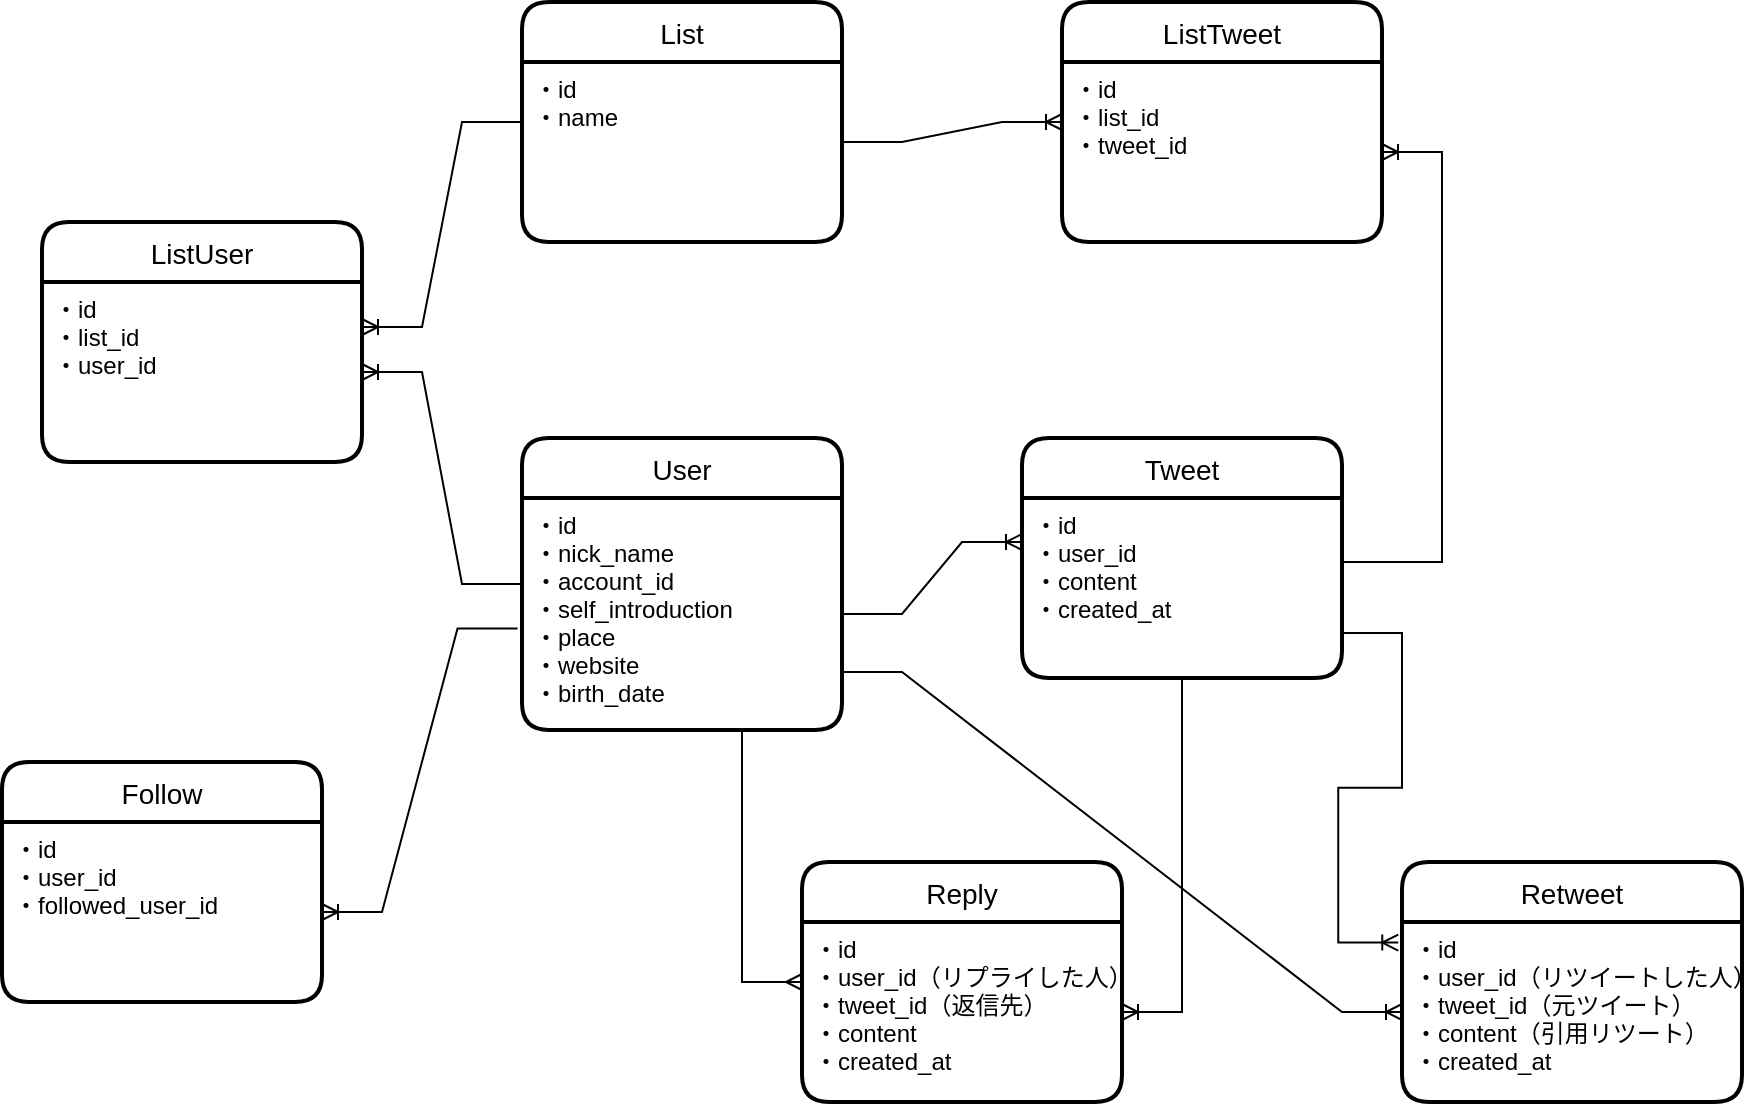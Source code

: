 <mxfile version="20.5.3" type="device"><diagram id="H-fnc7i7k_r5RCSgLp2q" name="ページ1"><mxGraphModel dx="1013" dy="745" grid="1" gridSize="10" guides="1" tooltips="1" connect="1" arrows="1" fold="1" page="1" pageScale="1" pageWidth="1169" pageHeight="827" math="0" shadow="0"><root><mxCell id="0"/><mxCell id="1" parent="0"/><mxCell id="am-jCshpd50ioWjHZ8hL-1" value="User" style="swimlane;childLayout=stackLayout;horizontal=1;startSize=30;horizontalStack=0;rounded=1;fontSize=14;fontStyle=0;strokeWidth=2;resizeParent=0;resizeLast=1;shadow=0;dashed=0;align=center;" vertex="1" parent="1"><mxGeometry x="390" y="328" width="160" height="146" as="geometry"/></mxCell><mxCell id="am-jCshpd50ioWjHZ8hL-2" value="・id&#10;・nick_name&#10;・account_id&#10;・self_introduction&#10;・place&#10;・website&#10;・birth_date" style="align=left;strokeColor=none;fillColor=none;spacingLeft=4;fontSize=12;verticalAlign=top;resizable=0;rotatable=0;part=1;" vertex="1" parent="am-jCshpd50ioWjHZ8hL-1"><mxGeometry y="30" width="160" height="116" as="geometry"/></mxCell><mxCell id="am-jCshpd50ioWjHZ8hL-3" value="Tweet" style="swimlane;childLayout=stackLayout;horizontal=1;startSize=30;horizontalStack=0;rounded=1;fontSize=14;fontStyle=0;strokeWidth=2;resizeParent=0;resizeLast=1;shadow=0;dashed=0;align=center;" vertex="1" parent="1"><mxGeometry x="640" y="328" width="160" height="120" as="geometry"/></mxCell><mxCell id="am-jCshpd50ioWjHZ8hL-4" value="・id&#10;・user_id&#10;・content&#10;・created_at&#10;" style="align=left;strokeColor=none;fillColor=none;spacingLeft=4;fontSize=12;verticalAlign=top;resizable=0;rotatable=0;part=1;" vertex="1" parent="am-jCshpd50ioWjHZ8hL-3"><mxGeometry y="30" width="160" height="90" as="geometry"/></mxCell><mxCell id="am-jCshpd50ioWjHZ8hL-6" value="Follow" style="swimlane;childLayout=stackLayout;horizontal=1;startSize=30;horizontalStack=0;rounded=1;fontSize=14;fontStyle=0;strokeWidth=2;resizeParent=0;resizeLast=1;shadow=0;dashed=0;align=center;" vertex="1" parent="1"><mxGeometry x="130" y="490" width="160" height="120" as="geometry"/></mxCell><mxCell id="am-jCshpd50ioWjHZ8hL-7" value="・id&#10;・user_id&#10;・followed_user_id" style="align=left;strokeColor=none;fillColor=none;spacingLeft=4;fontSize=12;verticalAlign=top;resizable=0;rotatable=0;part=1;" vertex="1" parent="am-jCshpd50ioWjHZ8hL-6"><mxGeometry y="30" width="160" height="90" as="geometry"/></mxCell><mxCell id="am-jCshpd50ioWjHZ8hL-8" value="List" style="swimlane;childLayout=stackLayout;horizontal=1;startSize=30;horizontalStack=0;rounded=1;fontSize=14;fontStyle=0;strokeWidth=2;resizeParent=0;resizeLast=1;shadow=0;dashed=0;align=center;" vertex="1" parent="1"><mxGeometry x="390" y="110" width="160" height="120" as="geometry"/></mxCell><mxCell id="am-jCshpd50ioWjHZ8hL-9" value="・id&#10;・name" style="align=left;strokeColor=none;fillColor=none;spacingLeft=4;fontSize=12;verticalAlign=top;resizable=0;rotatable=0;part=1;" vertex="1" parent="am-jCshpd50ioWjHZ8hL-8"><mxGeometry y="30" width="160" height="90" as="geometry"/></mxCell><mxCell id="am-jCshpd50ioWjHZ8hL-10" value="ListUser" style="swimlane;childLayout=stackLayout;horizontal=1;startSize=30;horizontalStack=0;rounded=1;fontSize=14;fontStyle=0;strokeWidth=2;resizeParent=0;resizeLast=1;shadow=0;dashed=0;align=center;" vertex="1" parent="1"><mxGeometry x="150" y="220" width="160" height="120" as="geometry"/></mxCell><mxCell id="am-jCshpd50ioWjHZ8hL-11" value="・id&#10;・list_id&#10;・user_id" style="align=left;strokeColor=none;fillColor=none;spacingLeft=4;fontSize=12;verticalAlign=top;resizable=0;rotatable=0;part=1;" vertex="1" parent="am-jCshpd50ioWjHZ8hL-10"><mxGeometry y="30" width="160" height="90" as="geometry"/></mxCell><mxCell id="am-jCshpd50ioWjHZ8hL-12" value="Reply" style="swimlane;childLayout=stackLayout;horizontal=1;startSize=30;horizontalStack=0;rounded=1;fontSize=14;fontStyle=0;strokeWidth=2;resizeParent=0;resizeLast=1;shadow=0;dashed=0;align=center;" vertex="1" parent="1"><mxGeometry x="530" y="540" width="160" height="120" as="geometry"/></mxCell><mxCell id="am-jCshpd50ioWjHZ8hL-13" value="・id&#10;・user_id（リプライした人）&#10;・tweet_id（返信先）&#10;・content&#10;・created_at" style="align=left;strokeColor=none;fillColor=none;spacingLeft=4;fontSize=12;verticalAlign=top;resizable=0;rotatable=0;part=1;" vertex="1" parent="am-jCshpd50ioWjHZ8hL-12"><mxGeometry y="30" width="160" height="90" as="geometry"/></mxCell><mxCell id="am-jCshpd50ioWjHZ8hL-14" value="Retweet" style="swimlane;childLayout=stackLayout;horizontal=1;startSize=30;horizontalStack=0;rounded=1;fontSize=14;fontStyle=0;strokeWidth=2;resizeParent=0;resizeLast=1;shadow=0;dashed=0;align=center;" vertex="1" parent="1"><mxGeometry x="830" y="540" width="170" height="120" as="geometry"/></mxCell><mxCell id="am-jCshpd50ioWjHZ8hL-15" value="・id&#10;・user_id（リツイートした人）&#10;・tweet_id（元ツイート）&#10;・content（引用リツート）&#10;・created_at" style="align=left;strokeColor=none;fillColor=none;spacingLeft=4;fontSize=12;verticalAlign=top;resizable=0;rotatable=0;part=1;" vertex="1" parent="am-jCshpd50ioWjHZ8hL-14"><mxGeometry y="30" width="170" height="90" as="geometry"/></mxCell><mxCell id="am-jCshpd50ioWjHZ8hL-20" value="" style="edgeStyle=entityRelationEdgeStyle;fontSize=12;html=1;endArrow=ERoneToMany;rounded=0;entryX=1;entryY=0.5;entryDx=0;entryDy=0;exitX=0;exitY=0.5;exitDx=0;exitDy=0;" edge="1" parent="1" source="am-jCshpd50ioWjHZ8hL-1" target="am-jCshpd50ioWjHZ8hL-11"><mxGeometry width="100" height="100" relative="1" as="geometry"><mxPoint x="390" y="354" as="sourcePoint"/><mxPoint x="490" y="254" as="targetPoint"/></mxGeometry></mxCell><mxCell id="am-jCshpd50ioWjHZ8hL-24" value="" style="edgeStyle=entityRelationEdgeStyle;fontSize=12;html=1;endArrow=ERoneToMany;rounded=0;entryX=1;entryY=0.25;entryDx=0;entryDy=0;exitX=0;exitY=0.5;exitDx=0;exitDy=0;" edge="1" parent="1" source="am-jCshpd50ioWjHZ8hL-8" target="am-jCshpd50ioWjHZ8hL-11"><mxGeometry width="100" height="100" relative="1" as="geometry"><mxPoint x="370" y="196.0" as="sourcePoint"/><mxPoint x="290" y="90" as="targetPoint"/></mxGeometry></mxCell><mxCell id="am-jCshpd50ioWjHZ8hL-26" value="" style="edgeStyle=entityRelationEdgeStyle;fontSize=12;html=1;endArrow=ERoneToMany;rounded=0;exitX=1;exitY=0.5;exitDx=0;exitDy=0;" edge="1" parent="1" source="am-jCshpd50ioWjHZ8hL-2"><mxGeometry width="100" height="100" relative="1" as="geometry"><mxPoint x="540" y="480" as="sourcePoint"/><mxPoint x="640" y="380" as="targetPoint"/></mxGeometry></mxCell><mxCell id="am-jCshpd50ioWjHZ8hL-27" value="" style="edgeStyle=entityRelationEdgeStyle;fontSize=12;html=1;endArrow=ERoneToMany;rounded=0;entryX=1;entryY=0.5;entryDx=0;entryDy=0;exitX=-0.014;exitY=0.562;exitDx=0;exitDy=0;exitPerimeter=0;" edge="1" parent="1" source="am-jCshpd50ioWjHZ8hL-2" target="am-jCshpd50ioWjHZ8hL-7"><mxGeometry width="100" height="100" relative="1" as="geometry"><mxPoint x="550" y="390" as="sourcePoint"/><mxPoint x="650" y="290" as="targetPoint"/></mxGeometry></mxCell><mxCell id="am-jCshpd50ioWjHZ8hL-28" value="ListTweet" style="swimlane;childLayout=stackLayout;horizontal=1;startSize=30;horizontalStack=0;rounded=1;fontSize=14;fontStyle=0;strokeWidth=2;resizeParent=0;resizeLast=1;shadow=0;dashed=0;align=center;" vertex="1" parent="1"><mxGeometry x="660" y="110" width="160" height="120" as="geometry"/></mxCell><mxCell id="am-jCshpd50ioWjHZ8hL-29" value="・id&#10;・list_id&#10;・tweet_id" style="align=left;strokeColor=none;fillColor=none;spacingLeft=4;fontSize=12;verticalAlign=top;resizable=0;rotatable=0;part=1;" vertex="1" parent="am-jCshpd50ioWjHZ8hL-28"><mxGeometry y="30" width="160" height="90" as="geometry"/></mxCell><mxCell id="am-jCshpd50ioWjHZ8hL-30" value="" style="edgeStyle=entityRelationEdgeStyle;fontSize=12;html=1;endArrow=ERoneToMany;rounded=0;entryX=0;entryY=0.5;entryDx=0;entryDy=0;" edge="1" parent="1" target="am-jCshpd50ioWjHZ8hL-28"><mxGeometry width="100" height="100" relative="1" as="geometry"><mxPoint x="550" y="180" as="sourcePoint"/><mxPoint x="650" y="80" as="targetPoint"/></mxGeometry></mxCell><mxCell id="am-jCshpd50ioWjHZ8hL-31" value="" style="edgeStyle=entityRelationEdgeStyle;fontSize=12;html=1;endArrow=ERoneToMany;rounded=0;" edge="1" parent="1" target="am-jCshpd50ioWjHZ8hL-29"><mxGeometry width="100" height="100" relative="1" as="geometry"><mxPoint x="800" y="390" as="sourcePoint"/><mxPoint x="900" y="290" as="targetPoint"/></mxGeometry></mxCell><mxCell id="am-jCshpd50ioWjHZ8hL-33" value="" style="edgeStyle=entityRelationEdgeStyle;fontSize=12;html=1;endArrow=ERoneToMany;rounded=0;exitX=0.25;exitY=1;exitDx=0;exitDy=0;" edge="1" parent="1" source="am-jCshpd50ioWjHZ8hL-4" target="am-jCshpd50ioWjHZ8hL-13"><mxGeometry width="100" height="100" relative="1" as="geometry"><mxPoint x="660" y="520" as="sourcePoint"/><mxPoint x="760" y="420" as="targetPoint"/></mxGeometry></mxCell><mxCell id="am-jCshpd50ioWjHZ8hL-34" value="" style="edgeStyle=entityRelationEdgeStyle;fontSize=12;html=1;endArrow=ERoneToMany;rounded=0;exitX=1;exitY=0.75;exitDx=0;exitDy=0;entryX=-0.011;entryY=0.114;entryDx=0;entryDy=0;entryPerimeter=0;" edge="1" parent="1" source="am-jCshpd50ioWjHZ8hL-4" target="am-jCshpd50ioWjHZ8hL-15"><mxGeometry width="100" height="100" relative="1" as="geometry"><mxPoint x="810" y="530" as="sourcePoint"/><mxPoint x="910" y="430" as="targetPoint"/></mxGeometry></mxCell><mxCell id="am-jCshpd50ioWjHZ8hL-35" value="" style="edgeStyle=entityRelationEdgeStyle;fontSize=12;html=1;endArrow=ERmany;rounded=0;entryX=0;entryY=0.5;entryDx=0;entryDy=0;exitX=0.5;exitY=1;exitDx=0;exitDy=0;" edge="1" parent="1" source="am-jCshpd50ioWjHZ8hL-2" target="am-jCshpd50ioWjHZ8hL-12"><mxGeometry width="100" height="100" relative="1" as="geometry"><mxPoint x="460" y="530" as="sourcePoint"/><mxPoint x="620" y="380" as="targetPoint"/></mxGeometry></mxCell><mxCell id="am-jCshpd50ioWjHZ8hL-39" value="" style="edgeStyle=entityRelationEdgeStyle;fontSize=12;html=1;endArrow=ERoneToMany;rounded=0;exitX=1;exitY=0.75;exitDx=0;exitDy=0;entryX=0;entryY=0.5;entryDx=0;entryDy=0;" edge="1" parent="1" source="am-jCshpd50ioWjHZ8hL-2" target="am-jCshpd50ioWjHZ8hL-15"><mxGeometry width="100" height="100" relative="1" as="geometry"><mxPoint x="520" y="480" as="sourcePoint"/><mxPoint x="790" y="640" as="targetPoint"/></mxGeometry></mxCell></root></mxGraphModel></diagram></mxfile>